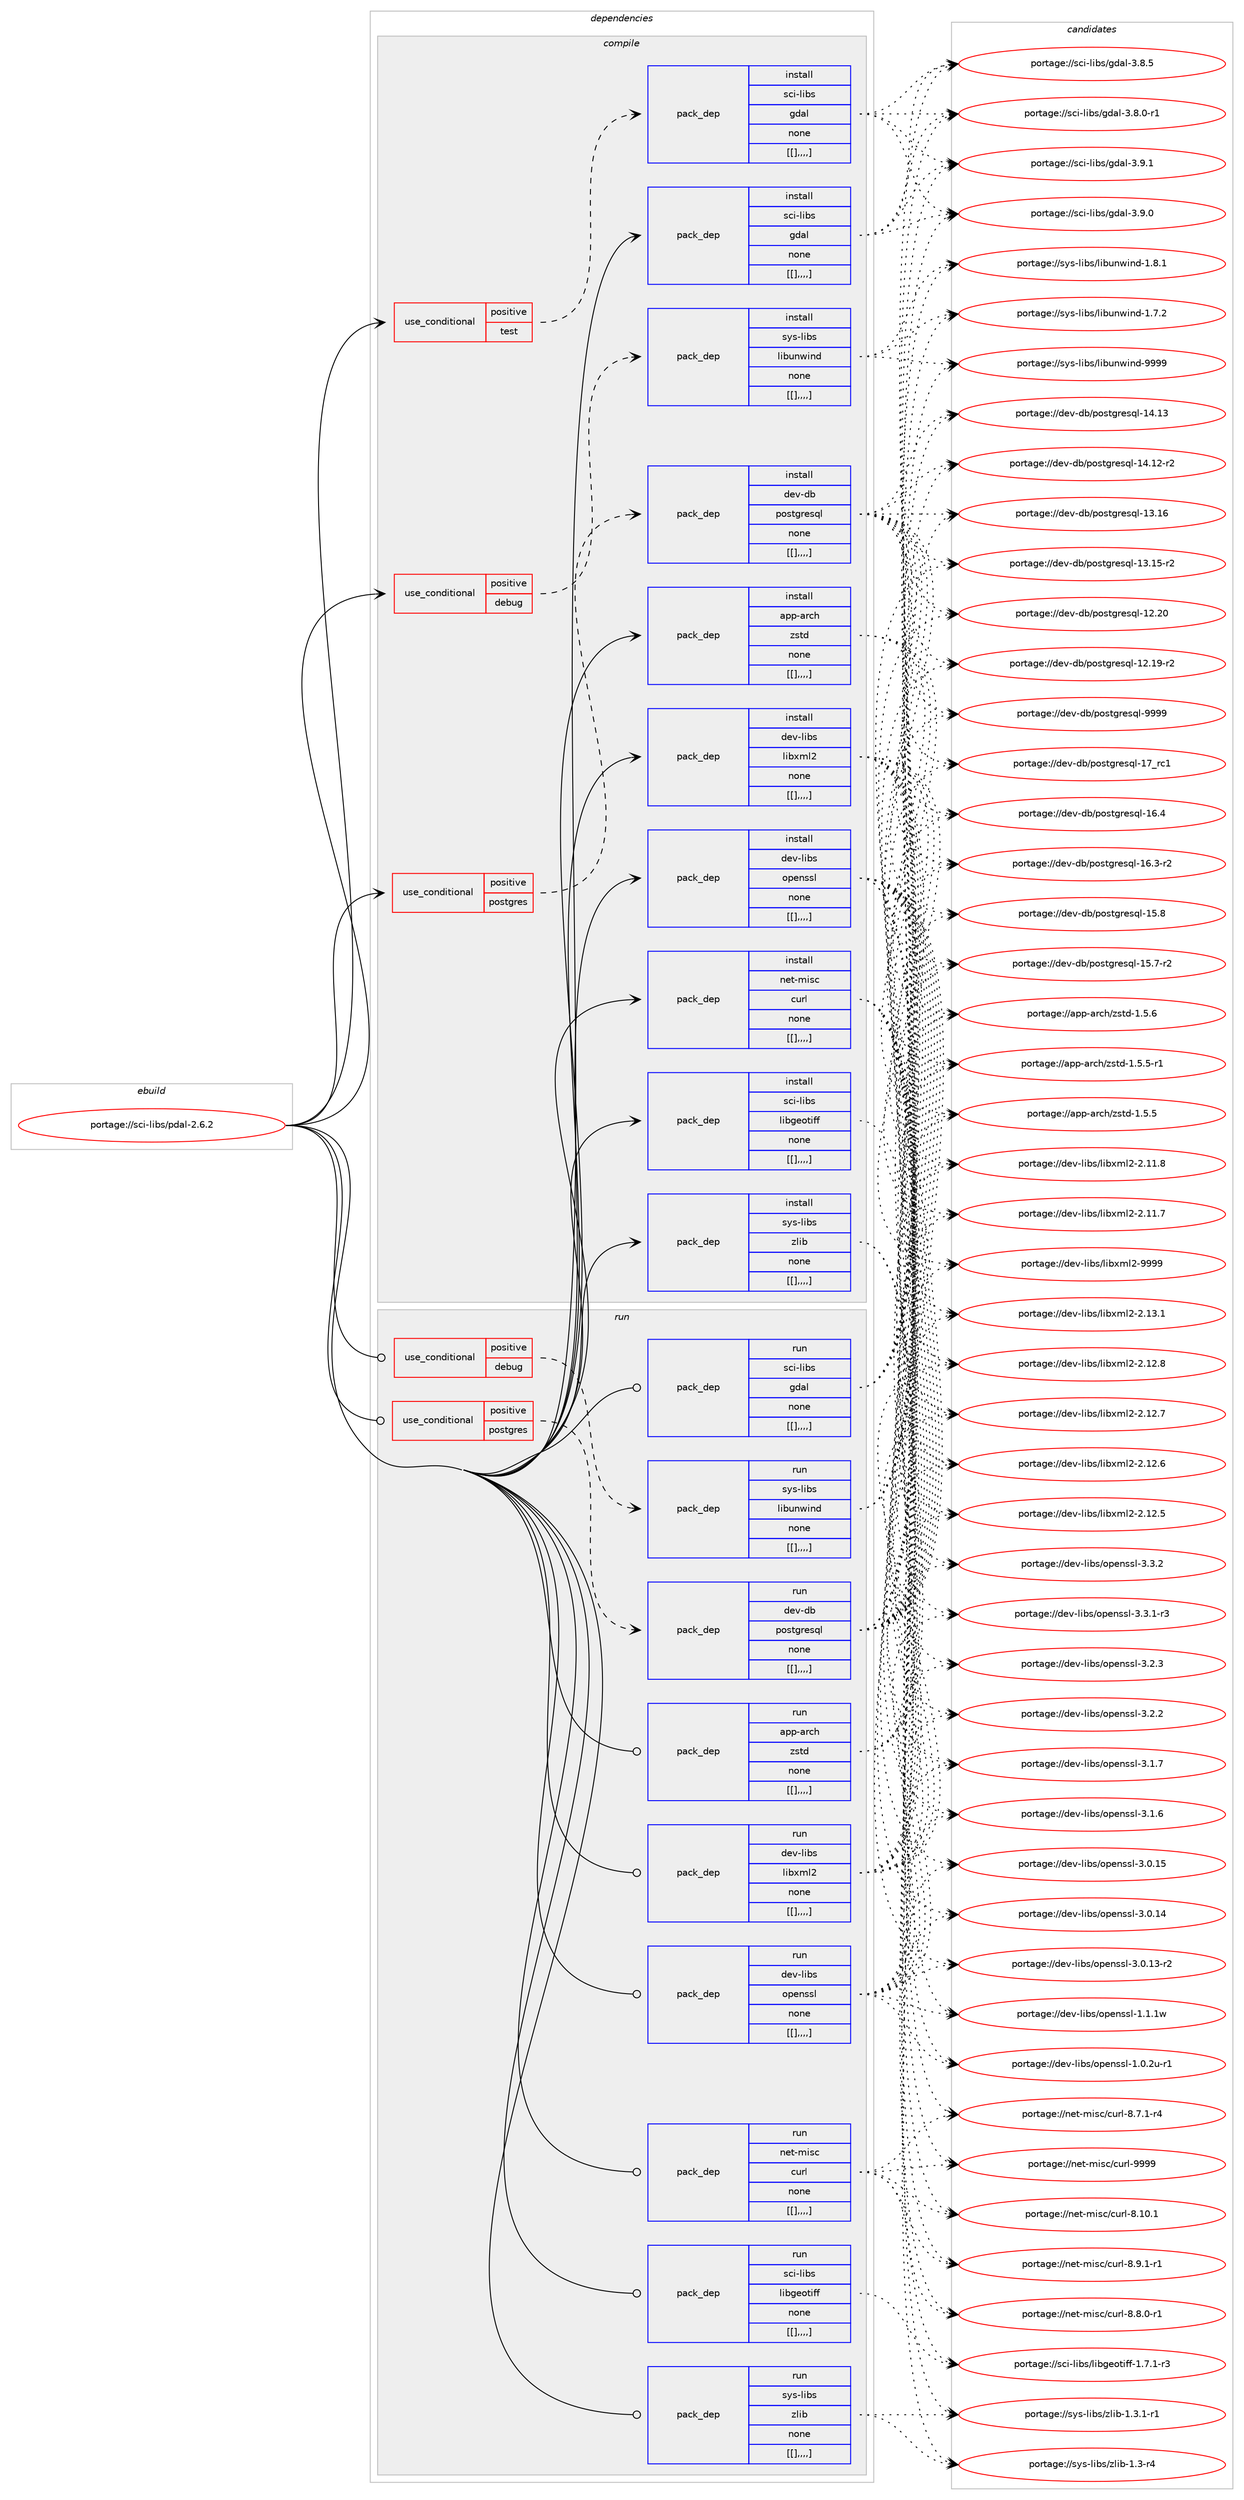 digraph prolog {

# *************
# Graph options
# *************

newrank=true;
concentrate=true;
compound=true;
graph [rankdir=LR,fontname=Helvetica,fontsize=10,ranksep=1.5];#, ranksep=2.5, nodesep=0.2];
edge  [arrowhead=vee];
node  [fontname=Helvetica,fontsize=10];

# **********
# The ebuild
# **********

subgraph cluster_leftcol {
color=gray;
label=<<i>ebuild</i>>;
id [label="portage://sci-libs/pdal-2.6.2", color=red, width=4, href="../sci-libs/pdal-2.6.2.svg"];
}

# ****************
# The dependencies
# ****************

subgraph cluster_midcol {
color=gray;
label=<<i>dependencies</i>>;
subgraph cluster_compile {
fillcolor="#eeeeee";
style=filled;
label=<<i>compile</i>>;
subgraph cond110925 {
dependency414690 [label=<<TABLE BORDER="0" CELLBORDER="1" CELLSPACING="0" CELLPADDING="4"><TR><TD ROWSPAN="3" CELLPADDING="10">use_conditional</TD></TR><TR><TD>positive</TD></TR><TR><TD>debug</TD></TR></TABLE>>, shape=none, color=red];
subgraph pack300872 {
dependency414691 [label=<<TABLE BORDER="0" CELLBORDER="1" CELLSPACING="0" CELLPADDING="4" WIDTH="220"><TR><TD ROWSPAN="6" CELLPADDING="30">pack_dep</TD></TR><TR><TD WIDTH="110">install</TD></TR><TR><TD>sys-libs</TD></TR><TR><TD>libunwind</TD></TR><TR><TD>none</TD></TR><TR><TD>[[],,,,]</TD></TR></TABLE>>, shape=none, color=blue];
}
dependency414690:e -> dependency414691:w [weight=20,style="dashed",arrowhead="vee"];
}
id:e -> dependency414690:w [weight=20,style="solid",arrowhead="vee"];
subgraph cond110926 {
dependency414692 [label=<<TABLE BORDER="0" CELLBORDER="1" CELLSPACING="0" CELLPADDING="4"><TR><TD ROWSPAN="3" CELLPADDING="10">use_conditional</TD></TR><TR><TD>positive</TD></TR><TR><TD>postgres</TD></TR></TABLE>>, shape=none, color=red];
subgraph pack300873 {
dependency414693 [label=<<TABLE BORDER="0" CELLBORDER="1" CELLSPACING="0" CELLPADDING="4" WIDTH="220"><TR><TD ROWSPAN="6" CELLPADDING="30">pack_dep</TD></TR><TR><TD WIDTH="110">install</TD></TR><TR><TD>dev-db</TD></TR><TR><TD>postgresql</TD></TR><TR><TD>none</TD></TR><TR><TD>[[],,,,]</TD></TR></TABLE>>, shape=none, color=blue];
}
dependency414692:e -> dependency414693:w [weight=20,style="dashed",arrowhead="vee"];
}
id:e -> dependency414692:w [weight=20,style="solid",arrowhead="vee"];
subgraph cond110927 {
dependency414694 [label=<<TABLE BORDER="0" CELLBORDER="1" CELLSPACING="0" CELLPADDING="4"><TR><TD ROWSPAN="3" CELLPADDING="10">use_conditional</TD></TR><TR><TD>positive</TD></TR><TR><TD>test</TD></TR></TABLE>>, shape=none, color=red];
subgraph pack300874 {
dependency414695 [label=<<TABLE BORDER="0" CELLBORDER="1" CELLSPACING="0" CELLPADDING="4" WIDTH="220"><TR><TD ROWSPAN="6" CELLPADDING="30">pack_dep</TD></TR><TR><TD WIDTH="110">install</TD></TR><TR><TD>sci-libs</TD></TR><TR><TD>gdal</TD></TR><TR><TD>none</TD></TR><TR><TD>[[],,,,]</TD></TR></TABLE>>, shape=none, color=blue];
}
dependency414694:e -> dependency414695:w [weight=20,style="dashed",arrowhead="vee"];
}
id:e -> dependency414694:w [weight=20,style="solid",arrowhead="vee"];
subgraph pack300875 {
dependency414696 [label=<<TABLE BORDER="0" CELLBORDER="1" CELLSPACING="0" CELLPADDING="4" WIDTH="220"><TR><TD ROWSPAN="6" CELLPADDING="30">pack_dep</TD></TR><TR><TD WIDTH="110">install</TD></TR><TR><TD>app-arch</TD></TR><TR><TD>zstd</TD></TR><TR><TD>none</TD></TR><TR><TD>[[],,,,]</TD></TR></TABLE>>, shape=none, color=blue];
}
id:e -> dependency414696:w [weight=20,style="solid",arrowhead="vee"];
subgraph pack300876 {
dependency414697 [label=<<TABLE BORDER="0" CELLBORDER="1" CELLSPACING="0" CELLPADDING="4" WIDTH="220"><TR><TD ROWSPAN="6" CELLPADDING="30">pack_dep</TD></TR><TR><TD WIDTH="110">install</TD></TR><TR><TD>dev-libs</TD></TR><TR><TD>libxml2</TD></TR><TR><TD>none</TD></TR><TR><TD>[[],,,,]</TD></TR></TABLE>>, shape=none, color=blue];
}
id:e -> dependency414697:w [weight=20,style="solid",arrowhead="vee"];
subgraph pack300877 {
dependency414698 [label=<<TABLE BORDER="0" CELLBORDER="1" CELLSPACING="0" CELLPADDING="4" WIDTH="220"><TR><TD ROWSPAN="6" CELLPADDING="30">pack_dep</TD></TR><TR><TD WIDTH="110">install</TD></TR><TR><TD>dev-libs</TD></TR><TR><TD>openssl</TD></TR><TR><TD>none</TD></TR><TR><TD>[[],,,,]</TD></TR></TABLE>>, shape=none, color=blue];
}
id:e -> dependency414698:w [weight=20,style="solid",arrowhead="vee"];
subgraph pack300878 {
dependency414699 [label=<<TABLE BORDER="0" CELLBORDER="1" CELLSPACING="0" CELLPADDING="4" WIDTH="220"><TR><TD ROWSPAN="6" CELLPADDING="30">pack_dep</TD></TR><TR><TD WIDTH="110">install</TD></TR><TR><TD>net-misc</TD></TR><TR><TD>curl</TD></TR><TR><TD>none</TD></TR><TR><TD>[[],,,,]</TD></TR></TABLE>>, shape=none, color=blue];
}
id:e -> dependency414699:w [weight=20,style="solid",arrowhead="vee"];
subgraph pack300879 {
dependency414700 [label=<<TABLE BORDER="0" CELLBORDER="1" CELLSPACING="0" CELLPADDING="4" WIDTH="220"><TR><TD ROWSPAN="6" CELLPADDING="30">pack_dep</TD></TR><TR><TD WIDTH="110">install</TD></TR><TR><TD>sci-libs</TD></TR><TR><TD>gdal</TD></TR><TR><TD>none</TD></TR><TR><TD>[[],,,,]</TD></TR></TABLE>>, shape=none, color=blue];
}
id:e -> dependency414700:w [weight=20,style="solid",arrowhead="vee"];
subgraph pack300880 {
dependency414701 [label=<<TABLE BORDER="0" CELLBORDER="1" CELLSPACING="0" CELLPADDING="4" WIDTH="220"><TR><TD ROWSPAN="6" CELLPADDING="30">pack_dep</TD></TR><TR><TD WIDTH="110">install</TD></TR><TR><TD>sci-libs</TD></TR><TR><TD>libgeotiff</TD></TR><TR><TD>none</TD></TR><TR><TD>[[],,,,]</TD></TR></TABLE>>, shape=none, color=blue];
}
id:e -> dependency414701:w [weight=20,style="solid",arrowhead="vee"];
subgraph pack300881 {
dependency414702 [label=<<TABLE BORDER="0" CELLBORDER="1" CELLSPACING="0" CELLPADDING="4" WIDTH="220"><TR><TD ROWSPAN="6" CELLPADDING="30">pack_dep</TD></TR><TR><TD WIDTH="110">install</TD></TR><TR><TD>sys-libs</TD></TR><TR><TD>zlib</TD></TR><TR><TD>none</TD></TR><TR><TD>[[],,,,]</TD></TR></TABLE>>, shape=none, color=blue];
}
id:e -> dependency414702:w [weight=20,style="solid",arrowhead="vee"];
}
subgraph cluster_compileandrun {
fillcolor="#eeeeee";
style=filled;
label=<<i>compile and run</i>>;
}
subgraph cluster_run {
fillcolor="#eeeeee";
style=filled;
label=<<i>run</i>>;
subgraph cond110928 {
dependency414703 [label=<<TABLE BORDER="0" CELLBORDER="1" CELLSPACING="0" CELLPADDING="4"><TR><TD ROWSPAN="3" CELLPADDING="10">use_conditional</TD></TR><TR><TD>positive</TD></TR><TR><TD>debug</TD></TR></TABLE>>, shape=none, color=red];
subgraph pack300882 {
dependency414704 [label=<<TABLE BORDER="0" CELLBORDER="1" CELLSPACING="0" CELLPADDING="4" WIDTH="220"><TR><TD ROWSPAN="6" CELLPADDING="30">pack_dep</TD></TR><TR><TD WIDTH="110">run</TD></TR><TR><TD>sys-libs</TD></TR><TR><TD>libunwind</TD></TR><TR><TD>none</TD></TR><TR><TD>[[],,,,]</TD></TR></TABLE>>, shape=none, color=blue];
}
dependency414703:e -> dependency414704:w [weight=20,style="dashed",arrowhead="vee"];
}
id:e -> dependency414703:w [weight=20,style="solid",arrowhead="odot"];
subgraph cond110929 {
dependency414705 [label=<<TABLE BORDER="0" CELLBORDER="1" CELLSPACING="0" CELLPADDING="4"><TR><TD ROWSPAN="3" CELLPADDING="10">use_conditional</TD></TR><TR><TD>positive</TD></TR><TR><TD>postgres</TD></TR></TABLE>>, shape=none, color=red];
subgraph pack300883 {
dependency414706 [label=<<TABLE BORDER="0" CELLBORDER="1" CELLSPACING="0" CELLPADDING="4" WIDTH="220"><TR><TD ROWSPAN="6" CELLPADDING="30">pack_dep</TD></TR><TR><TD WIDTH="110">run</TD></TR><TR><TD>dev-db</TD></TR><TR><TD>postgresql</TD></TR><TR><TD>none</TD></TR><TR><TD>[[],,,,]</TD></TR></TABLE>>, shape=none, color=blue];
}
dependency414705:e -> dependency414706:w [weight=20,style="dashed",arrowhead="vee"];
}
id:e -> dependency414705:w [weight=20,style="solid",arrowhead="odot"];
subgraph pack300884 {
dependency414707 [label=<<TABLE BORDER="0" CELLBORDER="1" CELLSPACING="0" CELLPADDING="4" WIDTH="220"><TR><TD ROWSPAN="6" CELLPADDING="30">pack_dep</TD></TR><TR><TD WIDTH="110">run</TD></TR><TR><TD>app-arch</TD></TR><TR><TD>zstd</TD></TR><TR><TD>none</TD></TR><TR><TD>[[],,,,]</TD></TR></TABLE>>, shape=none, color=blue];
}
id:e -> dependency414707:w [weight=20,style="solid",arrowhead="odot"];
subgraph pack300885 {
dependency414708 [label=<<TABLE BORDER="0" CELLBORDER="1" CELLSPACING="0" CELLPADDING="4" WIDTH="220"><TR><TD ROWSPAN="6" CELLPADDING="30">pack_dep</TD></TR><TR><TD WIDTH="110">run</TD></TR><TR><TD>dev-libs</TD></TR><TR><TD>libxml2</TD></TR><TR><TD>none</TD></TR><TR><TD>[[],,,,]</TD></TR></TABLE>>, shape=none, color=blue];
}
id:e -> dependency414708:w [weight=20,style="solid",arrowhead="odot"];
subgraph pack300886 {
dependency414709 [label=<<TABLE BORDER="0" CELLBORDER="1" CELLSPACING="0" CELLPADDING="4" WIDTH="220"><TR><TD ROWSPAN="6" CELLPADDING="30">pack_dep</TD></TR><TR><TD WIDTH="110">run</TD></TR><TR><TD>dev-libs</TD></TR><TR><TD>openssl</TD></TR><TR><TD>none</TD></TR><TR><TD>[[],,,,]</TD></TR></TABLE>>, shape=none, color=blue];
}
id:e -> dependency414709:w [weight=20,style="solid",arrowhead="odot"];
subgraph pack300887 {
dependency414710 [label=<<TABLE BORDER="0" CELLBORDER="1" CELLSPACING="0" CELLPADDING="4" WIDTH="220"><TR><TD ROWSPAN="6" CELLPADDING="30">pack_dep</TD></TR><TR><TD WIDTH="110">run</TD></TR><TR><TD>net-misc</TD></TR><TR><TD>curl</TD></TR><TR><TD>none</TD></TR><TR><TD>[[],,,,]</TD></TR></TABLE>>, shape=none, color=blue];
}
id:e -> dependency414710:w [weight=20,style="solid",arrowhead="odot"];
subgraph pack300888 {
dependency414711 [label=<<TABLE BORDER="0" CELLBORDER="1" CELLSPACING="0" CELLPADDING="4" WIDTH="220"><TR><TD ROWSPAN="6" CELLPADDING="30">pack_dep</TD></TR><TR><TD WIDTH="110">run</TD></TR><TR><TD>sci-libs</TD></TR><TR><TD>gdal</TD></TR><TR><TD>none</TD></TR><TR><TD>[[],,,,]</TD></TR></TABLE>>, shape=none, color=blue];
}
id:e -> dependency414711:w [weight=20,style="solid",arrowhead="odot"];
subgraph pack300889 {
dependency414712 [label=<<TABLE BORDER="0" CELLBORDER="1" CELLSPACING="0" CELLPADDING="4" WIDTH="220"><TR><TD ROWSPAN="6" CELLPADDING="30">pack_dep</TD></TR><TR><TD WIDTH="110">run</TD></TR><TR><TD>sci-libs</TD></TR><TR><TD>libgeotiff</TD></TR><TR><TD>none</TD></TR><TR><TD>[[],,,,]</TD></TR></TABLE>>, shape=none, color=blue];
}
id:e -> dependency414712:w [weight=20,style="solid",arrowhead="odot"];
subgraph pack300890 {
dependency414713 [label=<<TABLE BORDER="0" CELLBORDER="1" CELLSPACING="0" CELLPADDING="4" WIDTH="220"><TR><TD ROWSPAN="6" CELLPADDING="30">pack_dep</TD></TR><TR><TD WIDTH="110">run</TD></TR><TR><TD>sys-libs</TD></TR><TR><TD>zlib</TD></TR><TR><TD>none</TD></TR><TR><TD>[[],,,,]</TD></TR></TABLE>>, shape=none, color=blue];
}
id:e -> dependency414713:w [weight=20,style="solid",arrowhead="odot"];
}
}

# **************
# The candidates
# **************

subgraph cluster_choices {
rank=same;
color=gray;
label=<<i>candidates</i>>;

subgraph choice300872 {
color=black;
nodesep=1;
choice115121115451081059811547108105981171101191051101004557575757 [label="portage://sys-libs/libunwind-9999", color=red, width=4,href="../sys-libs/libunwind-9999.svg"];
choice11512111545108105981154710810598117110119105110100454946564649 [label="portage://sys-libs/libunwind-1.8.1", color=red, width=4,href="../sys-libs/libunwind-1.8.1.svg"];
choice11512111545108105981154710810598117110119105110100454946554650 [label="portage://sys-libs/libunwind-1.7.2", color=red, width=4,href="../sys-libs/libunwind-1.7.2.svg"];
dependency414691:e -> choice115121115451081059811547108105981171101191051101004557575757:w [style=dotted,weight="100"];
dependency414691:e -> choice11512111545108105981154710810598117110119105110100454946564649:w [style=dotted,weight="100"];
dependency414691:e -> choice11512111545108105981154710810598117110119105110100454946554650:w [style=dotted,weight="100"];
}
subgraph choice300873 {
color=black;
nodesep=1;
choice1001011184510098471121111151161031141011151131084557575757 [label="portage://dev-db/postgresql-9999", color=red, width=4,href="../dev-db/postgresql-9999.svg"];
choice100101118451009847112111115116103114101115113108454955951149949 [label="portage://dev-db/postgresql-17_rc1", color=red, width=4,href="../dev-db/postgresql-17_rc1.svg"];
choice1001011184510098471121111151161031141011151131084549544652 [label="portage://dev-db/postgresql-16.4", color=red, width=4,href="../dev-db/postgresql-16.4.svg"];
choice10010111845100984711211111511610311410111511310845495446514511450 [label="portage://dev-db/postgresql-16.3-r2", color=red, width=4,href="../dev-db/postgresql-16.3-r2.svg"];
choice1001011184510098471121111151161031141011151131084549534656 [label="portage://dev-db/postgresql-15.8", color=red, width=4,href="../dev-db/postgresql-15.8.svg"];
choice10010111845100984711211111511610311410111511310845495346554511450 [label="portage://dev-db/postgresql-15.7-r2", color=red, width=4,href="../dev-db/postgresql-15.7-r2.svg"];
choice100101118451009847112111115116103114101115113108454952464951 [label="portage://dev-db/postgresql-14.13", color=red, width=4,href="../dev-db/postgresql-14.13.svg"];
choice1001011184510098471121111151161031141011151131084549524649504511450 [label="portage://dev-db/postgresql-14.12-r2", color=red, width=4,href="../dev-db/postgresql-14.12-r2.svg"];
choice100101118451009847112111115116103114101115113108454951464954 [label="portage://dev-db/postgresql-13.16", color=red, width=4,href="../dev-db/postgresql-13.16.svg"];
choice1001011184510098471121111151161031141011151131084549514649534511450 [label="portage://dev-db/postgresql-13.15-r2", color=red, width=4,href="../dev-db/postgresql-13.15-r2.svg"];
choice100101118451009847112111115116103114101115113108454950465048 [label="portage://dev-db/postgresql-12.20", color=red, width=4,href="../dev-db/postgresql-12.20.svg"];
choice1001011184510098471121111151161031141011151131084549504649574511450 [label="portage://dev-db/postgresql-12.19-r2", color=red, width=4,href="../dev-db/postgresql-12.19-r2.svg"];
dependency414693:e -> choice1001011184510098471121111151161031141011151131084557575757:w [style=dotted,weight="100"];
dependency414693:e -> choice100101118451009847112111115116103114101115113108454955951149949:w [style=dotted,weight="100"];
dependency414693:e -> choice1001011184510098471121111151161031141011151131084549544652:w [style=dotted,weight="100"];
dependency414693:e -> choice10010111845100984711211111511610311410111511310845495446514511450:w [style=dotted,weight="100"];
dependency414693:e -> choice1001011184510098471121111151161031141011151131084549534656:w [style=dotted,weight="100"];
dependency414693:e -> choice10010111845100984711211111511610311410111511310845495346554511450:w [style=dotted,weight="100"];
dependency414693:e -> choice100101118451009847112111115116103114101115113108454952464951:w [style=dotted,weight="100"];
dependency414693:e -> choice1001011184510098471121111151161031141011151131084549524649504511450:w [style=dotted,weight="100"];
dependency414693:e -> choice100101118451009847112111115116103114101115113108454951464954:w [style=dotted,weight="100"];
dependency414693:e -> choice1001011184510098471121111151161031141011151131084549514649534511450:w [style=dotted,weight="100"];
dependency414693:e -> choice100101118451009847112111115116103114101115113108454950465048:w [style=dotted,weight="100"];
dependency414693:e -> choice1001011184510098471121111151161031141011151131084549504649574511450:w [style=dotted,weight="100"];
}
subgraph choice300874 {
color=black;
nodesep=1;
choice1159910545108105981154710310097108455146574649 [label="portage://sci-libs/gdal-3.9.1", color=red, width=4,href="../sci-libs/gdal-3.9.1.svg"];
choice1159910545108105981154710310097108455146574648 [label="portage://sci-libs/gdal-3.9.0", color=red, width=4,href="../sci-libs/gdal-3.9.0.svg"];
choice1159910545108105981154710310097108455146564653 [label="portage://sci-libs/gdal-3.8.5", color=red, width=4,href="../sci-libs/gdal-3.8.5.svg"];
choice11599105451081059811547103100971084551465646484511449 [label="portage://sci-libs/gdal-3.8.0-r1", color=red, width=4,href="../sci-libs/gdal-3.8.0-r1.svg"];
dependency414695:e -> choice1159910545108105981154710310097108455146574649:w [style=dotted,weight="100"];
dependency414695:e -> choice1159910545108105981154710310097108455146574648:w [style=dotted,weight="100"];
dependency414695:e -> choice1159910545108105981154710310097108455146564653:w [style=dotted,weight="100"];
dependency414695:e -> choice11599105451081059811547103100971084551465646484511449:w [style=dotted,weight="100"];
}
subgraph choice300875 {
color=black;
nodesep=1;
choice9711211245971149910447122115116100454946534654 [label="portage://app-arch/zstd-1.5.6", color=red, width=4,href="../app-arch/zstd-1.5.6.svg"];
choice97112112459711499104471221151161004549465346534511449 [label="portage://app-arch/zstd-1.5.5-r1", color=red, width=4,href="../app-arch/zstd-1.5.5-r1.svg"];
choice9711211245971149910447122115116100454946534653 [label="portage://app-arch/zstd-1.5.5", color=red, width=4,href="../app-arch/zstd-1.5.5.svg"];
dependency414696:e -> choice9711211245971149910447122115116100454946534654:w [style=dotted,weight="100"];
dependency414696:e -> choice97112112459711499104471221151161004549465346534511449:w [style=dotted,weight="100"];
dependency414696:e -> choice9711211245971149910447122115116100454946534653:w [style=dotted,weight="100"];
}
subgraph choice300876 {
color=black;
nodesep=1;
choice10010111845108105981154710810598120109108504557575757 [label="portage://dev-libs/libxml2-9999", color=red, width=4,href="../dev-libs/libxml2-9999.svg"];
choice100101118451081059811547108105981201091085045504649514649 [label="portage://dev-libs/libxml2-2.13.1", color=red, width=4,href="../dev-libs/libxml2-2.13.1.svg"];
choice100101118451081059811547108105981201091085045504649504656 [label="portage://dev-libs/libxml2-2.12.8", color=red, width=4,href="../dev-libs/libxml2-2.12.8.svg"];
choice100101118451081059811547108105981201091085045504649504655 [label="portage://dev-libs/libxml2-2.12.7", color=red, width=4,href="../dev-libs/libxml2-2.12.7.svg"];
choice100101118451081059811547108105981201091085045504649504654 [label="portage://dev-libs/libxml2-2.12.6", color=red, width=4,href="../dev-libs/libxml2-2.12.6.svg"];
choice100101118451081059811547108105981201091085045504649504653 [label="portage://dev-libs/libxml2-2.12.5", color=red, width=4,href="../dev-libs/libxml2-2.12.5.svg"];
choice100101118451081059811547108105981201091085045504649494656 [label="portage://dev-libs/libxml2-2.11.8", color=red, width=4,href="../dev-libs/libxml2-2.11.8.svg"];
choice100101118451081059811547108105981201091085045504649494655 [label="portage://dev-libs/libxml2-2.11.7", color=red, width=4,href="../dev-libs/libxml2-2.11.7.svg"];
dependency414697:e -> choice10010111845108105981154710810598120109108504557575757:w [style=dotted,weight="100"];
dependency414697:e -> choice100101118451081059811547108105981201091085045504649514649:w [style=dotted,weight="100"];
dependency414697:e -> choice100101118451081059811547108105981201091085045504649504656:w [style=dotted,weight="100"];
dependency414697:e -> choice100101118451081059811547108105981201091085045504649504655:w [style=dotted,weight="100"];
dependency414697:e -> choice100101118451081059811547108105981201091085045504649504654:w [style=dotted,weight="100"];
dependency414697:e -> choice100101118451081059811547108105981201091085045504649504653:w [style=dotted,weight="100"];
dependency414697:e -> choice100101118451081059811547108105981201091085045504649494656:w [style=dotted,weight="100"];
dependency414697:e -> choice100101118451081059811547108105981201091085045504649494655:w [style=dotted,weight="100"];
}
subgraph choice300877 {
color=black;
nodesep=1;
choice100101118451081059811547111112101110115115108455146514650 [label="portage://dev-libs/openssl-3.3.2", color=red, width=4,href="../dev-libs/openssl-3.3.2.svg"];
choice1001011184510810598115471111121011101151151084551465146494511451 [label="portage://dev-libs/openssl-3.3.1-r3", color=red, width=4,href="../dev-libs/openssl-3.3.1-r3.svg"];
choice100101118451081059811547111112101110115115108455146504651 [label="portage://dev-libs/openssl-3.2.3", color=red, width=4,href="../dev-libs/openssl-3.2.3.svg"];
choice100101118451081059811547111112101110115115108455146504650 [label="portage://dev-libs/openssl-3.2.2", color=red, width=4,href="../dev-libs/openssl-3.2.2.svg"];
choice100101118451081059811547111112101110115115108455146494655 [label="portage://dev-libs/openssl-3.1.7", color=red, width=4,href="../dev-libs/openssl-3.1.7.svg"];
choice100101118451081059811547111112101110115115108455146494654 [label="portage://dev-libs/openssl-3.1.6", color=red, width=4,href="../dev-libs/openssl-3.1.6.svg"];
choice10010111845108105981154711111210111011511510845514648464953 [label="portage://dev-libs/openssl-3.0.15", color=red, width=4,href="../dev-libs/openssl-3.0.15.svg"];
choice10010111845108105981154711111210111011511510845514648464952 [label="portage://dev-libs/openssl-3.0.14", color=red, width=4,href="../dev-libs/openssl-3.0.14.svg"];
choice100101118451081059811547111112101110115115108455146484649514511450 [label="portage://dev-libs/openssl-3.0.13-r2", color=red, width=4,href="../dev-libs/openssl-3.0.13-r2.svg"];
choice100101118451081059811547111112101110115115108454946494649119 [label="portage://dev-libs/openssl-1.1.1w", color=red, width=4,href="../dev-libs/openssl-1.1.1w.svg"];
choice1001011184510810598115471111121011101151151084549464846501174511449 [label="portage://dev-libs/openssl-1.0.2u-r1", color=red, width=4,href="../dev-libs/openssl-1.0.2u-r1.svg"];
dependency414698:e -> choice100101118451081059811547111112101110115115108455146514650:w [style=dotted,weight="100"];
dependency414698:e -> choice1001011184510810598115471111121011101151151084551465146494511451:w [style=dotted,weight="100"];
dependency414698:e -> choice100101118451081059811547111112101110115115108455146504651:w [style=dotted,weight="100"];
dependency414698:e -> choice100101118451081059811547111112101110115115108455146504650:w [style=dotted,weight="100"];
dependency414698:e -> choice100101118451081059811547111112101110115115108455146494655:w [style=dotted,weight="100"];
dependency414698:e -> choice100101118451081059811547111112101110115115108455146494654:w [style=dotted,weight="100"];
dependency414698:e -> choice10010111845108105981154711111210111011511510845514648464953:w [style=dotted,weight="100"];
dependency414698:e -> choice10010111845108105981154711111210111011511510845514648464952:w [style=dotted,weight="100"];
dependency414698:e -> choice100101118451081059811547111112101110115115108455146484649514511450:w [style=dotted,weight="100"];
dependency414698:e -> choice100101118451081059811547111112101110115115108454946494649119:w [style=dotted,weight="100"];
dependency414698:e -> choice1001011184510810598115471111121011101151151084549464846501174511449:w [style=dotted,weight="100"];
}
subgraph choice300878 {
color=black;
nodesep=1;
choice110101116451091051159947991171141084557575757 [label="portage://net-misc/curl-9999", color=red, width=4,href="../net-misc/curl-9999.svg"];
choice1101011164510910511599479911711410845564649484649 [label="portage://net-misc/curl-8.10.1", color=red, width=4,href="../net-misc/curl-8.10.1.svg"];
choice110101116451091051159947991171141084556465746494511449 [label="portage://net-misc/curl-8.9.1-r1", color=red, width=4,href="../net-misc/curl-8.9.1-r1.svg"];
choice110101116451091051159947991171141084556465646484511449 [label="portage://net-misc/curl-8.8.0-r1", color=red, width=4,href="../net-misc/curl-8.8.0-r1.svg"];
choice110101116451091051159947991171141084556465546494511452 [label="portage://net-misc/curl-8.7.1-r4", color=red, width=4,href="../net-misc/curl-8.7.1-r4.svg"];
dependency414699:e -> choice110101116451091051159947991171141084557575757:w [style=dotted,weight="100"];
dependency414699:e -> choice1101011164510910511599479911711410845564649484649:w [style=dotted,weight="100"];
dependency414699:e -> choice110101116451091051159947991171141084556465746494511449:w [style=dotted,weight="100"];
dependency414699:e -> choice110101116451091051159947991171141084556465646484511449:w [style=dotted,weight="100"];
dependency414699:e -> choice110101116451091051159947991171141084556465546494511452:w [style=dotted,weight="100"];
}
subgraph choice300879 {
color=black;
nodesep=1;
choice1159910545108105981154710310097108455146574649 [label="portage://sci-libs/gdal-3.9.1", color=red, width=4,href="../sci-libs/gdal-3.9.1.svg"];
choice1159910545108105981154710310097108455146574648 [label="portage://sci-libs/gdal-3.9.0", color=red, width=4,href="../sci-libs/gdal-3.9.0.svg"];
choice1159910545108105981154710310097108455146564653 [label="portage://sci-libs/gdal-3.8.5", color=red, width=4,href="../sci-libs/gdal-3.8.5.svg"];
choice11599105451081059811547103100971084551465646484511449 [label="portage://sci-libs/gdal-3.8.0-r1", color=red, width=4,href="../sci-libs/gdal-3.8.0-r1.svg"];
dependency414700:e -> choice1159910545108105981154710310097108455146574649:w [style=dotted,weight="100"];
dependency414700:e -> choice1159910545108105981154710310097108455146574648:w [style=dotted,weight="100"];
dependency414700:e -> choice1159910545108105981154710310097108455146564653:w [style=dotted,weight="100"];
dependency414700:e -> choice11599105451081059811547103100971084551465646484511449:w [style=dotted,weight="100"];
}
subgraph choice300880 {
color=black;
nodesep=1;
choice11599105451081059811547108105981031011111161051021024549465546494511451 [label="portage://sci-libs/libgeotiff-1.7.1-r3", color=red, width=4,href="../sci-libs/libgeotiff-1.7.1-r3.svg"];
dependency414701:e -> choice11599105451081059811547108105981031011111161051021024549465546494511451:w [style=dotted,weight="100"];
}
subgraph choice300881 {
color=black;
nodesep=1;
choice115121115451081059811547122108105984549465146494511449 [label="portage://sys-libs/zlib-1.3.1-r1", color=red, width=4,href="../sys-libs/zlib-1.3.1-r1.svg"];
choice11512111545108105981154712210810598454946514511452 [label="portage://sys-libs/zlib-1.3-r4", color=red, width=4,href="../sys-libs/zlib-1.3-r4.svg"];
dependency414702:e -> choice115121115451081059811547122108105984549465146494511449:w [style=dotted,weight="100"];
dependency414702:e -> choice11512111545108105981154712210810598454946514511452:w [style=dotted,weight="100"];
}
subgraph choice300882 {
color=black;
nodesep=1;
choice115121115451081059811547108105981171101191051101004557575757 [label="portage://sys-libs/libunwind-9999", color=red, width=4,href="../sys-libs/libunwind-9999.svg"];
choice11512111545108105981154710810598117110119105110100454946564649 [label="portage://sys-libs/libunwind-1.8.1", color=red, width=4,href="../sys-libs/libunwind-1.8.1.svg"];
choice11512111545108105981154710810598117110119105110100454946554650 [label="portage://sys-libs/libunwind-1.7.2", color=red, width=4,href="../sys-libs/libunwind-1.7.2.svg"];
dependency414704:e -> choice115121115451081059811547108105981171101191051101004557575757:w [style=dotted,weight="100"];
dependency414704:e -> choice11512111545108105981154710810598117110119105110100454946564649:w [style=dotted,weight="100"];
dependency414704:e -> choice11512111545108105981154710810598117110119105110100454946554650:w [style=dotted,weight="100"];
}
subgraph choice300883 {
color=black;
nodesep=1;
choice1001011184510098471121111151161031141011151131084557575757 [label="portage://dev-db/postgresql-9999", color=red, width=4,href="../dev-db/postgresql-9999.svg"];
choice100101118451009847112111115116103114101115113108454955951149949 [label="portage://dev-db/postgresql-17_rc1", color=red, width=4,href="../dev-db/postgresql-17_rc1.svg"];
choice1001011184510098471121111151161031141011151131084549544652 [label="portage://dev-db/postgresql-16.4", color=red, width=4,href="../dev-db/postgresql-16.4.svg"];
choice10010111845100984711211111511610311410111511310845495446514511450 [label="portage://dev-db/postgresql-16.3-r2", color=red, width=4,href="../dev-db/postgresql-16.3-r2.svg"];
choice1001011184510098471121111151161031141011151131084549534656 [label="portage://dev-db/postgresql-15.8", color=red, width=4,href="../dev-db/postgresql-15.8.svg"];
choice10010111845100984711211111511610311410111511310845495346554511450 [label="portage://dev-db/postgresql-15.7-r2", color=red, width=4,href="../dev-db/postgresql-15.7-r2.svg"];
choice100101118451009847112111115116103114101115113108454952464951 [label="portage://dev-db/postgresql-14.13", color=red, width=4,href="../dev-db/postgresql-14.13.svg"];
choice1001011184510098471121111151161031141011151131084549524649504511450 [label="portage://dev-db/postgresql-14.12-r2", color=red, width=4,href="../dev-db/postgresql-14.12-r2.svg"];
choice100101118451009847112111115116103114101115113108454951464954 [label="portage://dev-db/postgresql-13.16", color=red, width=4,href="../dev-db/postgresql-13.16.svg"];
choice1001011184510098471121111151161031141011151131084549514649534511450 [label="portage://dev-db/postgresql-13.15-r2", color=red, width=4,href="../dev-db/postgresql-13.15-r2.svg"];
choice100101118451009847112111115116103114101115113108454950465048 [label="portage://dev-db/postgresql-12.20", color=red, width=4,href="../dev-db/postgresql-12.20.svg"];
choice1001011184510098471121111151161031141011151131084549504649574511450 [label="portage://dev-db/postgresql-12.19-r2", color=red, width=4,href="../dev-db/postgresql-12.19-r2.svg"];
dependency414706:e -> choice1001011184510098471121111151161031141011151131084557575757:w [style=dotted,weight="100"];
dependency414706:e -> choice100101118451009847112111115116103114101115113108454955951149949:w [style=dotted,weight="100"];
dependency414706:e -> choice1001011184510098471121111151161031141011151131084549544652:w [style=dotted,weight="100"];
dependency414706:e -> choice10010111845100984711211111511610311410111511310845495446514511450:w [style=dotted,weight="100"];
dependency414706:e -> choice1001011184510098471121111151161031141011151131084549534656:w [style=dotted,weight="100"];
dependency414706:e -> choice10010111845100984711211111511610311410111511310845495346554511450:w [style=dotted,weight="100"];
dependency414706:e -> choice100101118451009847112111115116103114101115113108454952464951:w [style=dotted,weight="100"];
dependency414706:e -> choice1001011184510098471121111151161031141011151131084549524649504511450:w [style=dotted,weight="100"];
dependency414706:e -> choice100101118451009847112111115116103114101115113108454951464954:w [style=dotted,weight="100"];
dependency414706:e -> choice1001011184510098471121111151161031141011151131084549514649534511450:w [style=dotted,weight="100"];
dependency414706:e -> choice100101118451009847112111115116103114101115113108454950465048:w [style=dotted,weight="100"];
dependency414706:e -> choice1001011184510098471121111151161031141011151131084549504649574511450:w [style=dotted,weight="100"];
}
subgraph choice300884 {
color=black;
nodesep=1;
choice9711211245971149910447122115116100454946534654 [label="portage://app-arch/zstd-1.5.6", color=red, width=4,href="../app-arch/zstd-1.5.6.svg"];
choice97112112459711499104471221151161004549465346534511449 [label="portage://app-arch/zstd-1.5.5-r1", color=red, width=4,href="../app-arch/zstd-1.5.5-r1.svg"];
choice9711211245971149910447122115116100454946534653 [label="portage://app-arch/zstd-1.5.5", color=red, width=4,href="../app-arch/zstd-1.5.5.svg"];
dependency414707:e -> choice9711211245971149910447122115116100454946534654:w [style=dotted,weight="100"];
dependency414707:e -> choice97112112459711499104471221151161004549465346534511449:w [style=dotted,weight="100"];
dependency414707:e -> choice9711211245971149910447122115116100454946534653:w [style=dotted,weight="100"];
}
subgraph choice300885 {
color=black;
nodesep=1;
choice10010111845108105981154710810598120109108504557575757 [label="portage://dev-libs/libxml2-9999", color=red, width=4,href="../dev-libs/libxml2-9999.svg"];
choice100101118451081059811547108105981201091085045504649514649 [label="portage://dev-libs/libxml2-2.13.1", color=red, width=4,href="../dev-libs/libxml2-2.13.1.svg"];
choice100101118451081059811547108105981201091085045504649504656 [label="portage://dev-libs/libxml2-2.12.8", color=red, width=4,href="../dev-libs/libxml2-2.12.8.svg"];
choice100101118451081059811547108105981201091085045504649504655 [label="portage://dev-libs/libxml2-2.12.7", color=red, width=4,href="../dev-libs/libxml2-2.12.7.svg"];
choice100101118451081059811547108105981201091085045504649504654 [label="portage://dev-libs/libxml2-2.12.6", color=red, width=4,href="../dev-libs/libxml2-2.12.6.svg"];
choice100101118451081059811547108105981201091085045504649504653 [label="portage://dev-libs/libxml2-2.12.5", color=red, width=4,href="../dev-libs/libxml2-2.12.5.svg"];
choice100101118451081059811547108105981201091085045504649494656 [label="portage://dev-libs/libxml2-2.11.8", color=red, width=4,href="../dev-libs/libxml2-2.11.8.svg"];
choice100101118451081059811547108105981201091085045504649494655 [label="portage://dev-libs/libxml2-2.11.7", color=red, width=4,href="../dev-libs/libxml2-2.11.7.svg"];
dependency414708:e -> choice10010111845108105981154710810598120109108504557575757:w [style=dotted,weight="100"];
dependency414708:e -> choice100101118451081059811547108105981201091085045504649514649:w [style=dotted,weight="100"];
dependency414708:e -> choice100101118451081059811547108105981201091085045504649504656:w [style=dotted,weight="100"];
dependency414708:e -> choice100101118451081059811547108105981201091085045504649504655:w [style=dotted,weight="100"];
dependency414708:e -> choice100101118451081059811547108105981201091085045504649504654:w [style=dotted,weight="100"];
dependency414708:e -> choice100101118451081059811547108105981201091085045504649504653:w [style=dotted,weight="100"];
dependency414708:e -> choice100101118451081059811547108105981201091085045504649494656:w [style=dotted,weight="100"];
dependency414708:e -> choice100101118451081059811547108105981201091085045504649494655:w [style=dotted,weight="100"];
}
subgraph choice300886 {
color=black;
nodesep=1;
choice100101118451081059811547111112101110115115108455146514650 [label="portage://dev-libs/openssl-3.3.2", color=red, width=4,href="../dev-libs/openssl-3.3.2.svg"];
choice1001011184510810598115471111121011101151151084551465146494511451 [label="portage://dev-libs/openssl-3.3.1-r3", color=red, width=4,href="../dev-libs/openssl-3.3.1-r3.svg"];
choice100101118451081059811547111112101110115115108455146504651 [label="portage://dev-libs/openssl-3.2.3", color=red, width=4,href="../dev-libs/openssl-3.2.3.svg"];
choice100101118451081059811547111112101110115115108455146504650 [label="portage://dev-libs/openssl-3.2.2", color=red, width=4,href="../dev-libs/openssl-3.2.2.svg"];
choice100101118451081059811547111112101110115115108455146494655 [label="portage://dev-libs/openssl-3.1.7", color=red, width=4,href="../dev-libs/openssl-3.1.7.svg"];
choice100101118451081059811547111112101110115115108455146494654 [label="portage://dev-libs/openssl-3.1.6", color=red, width=4,href="../dev-libs/openssl-3.1.6.svg"];
choice10010111845108105981154711111210111011511510845514648464953 [label="portage://dev-libs/openssl-3.0.15", color=red, width=4,href="../dev-libs/openssl-3.0.15.svg"];
choice10010111845108105981154711111210111011511510845514648464952 [label="portage://dev-libs/openssl-3.0.14", color=red, width=4,href="../dev-libs/openssl-3.0.14.svg"];
choice100101118451081059811547111112101110115115108455146484649514511450 [label="portage://dev-libs/openssl-3.0.13-r2", color=red, width=4,href="../dev-libs/openssl-3.0.13-r2.svg"];
choice100101118451081059811547111112101110115115108454946494649119 [label="portage://dev-libs/openssl-1.1.1w", color=red, width=4,href="../dev-libs/openssl-1.1.1w.svg"];
choice1001011184510810598115471111121011101151151084549464846501174511449 [label="portage://dev-libs/openssl-1.0.2u-r1", color=red, width=4,href="../dev-libs/openssl-1.0.2u-r1.svg"];
dependency414709:e -> choice100101118451081059811547111112101110115115108455146514650:w [style=dotted,weight="100"];
dependency414709:e -> choice1001011184510810598115471111121011101151151084551465146494511451:w [style=dotted,weight="100"];
dependency414709:e -> choice100101118451081059811547111112101110115115108455146504651:w [style=dotted,weight="100"];
dependency414709:e -> choice100101118451081059811547111112101110115115108455146504650:w [style=dotted,weight="100"];
dependency414709:e -> choice100101118451081059811547111112101110115115108455146494655:w [style=dotted,weight="100"];
dependency414709:e -> choice100101118451081059811547111112101110115115108455146494654:w [style=dotted,weight="100"];
dependency414709:e -> choice10010111845108105981154711111210111011511510845514648464953:w [style=dotted,weight="100"];
dependency414709:e -> choice10010111845108105981154711111210111011511510845514648464952:w [style=dotted,weight="100"];
dependency414709:e -> choice100101118451081059811547111112101110115115108455146484649514511450:w [style=dotted,weight="100"];
dependency414709:e -> choice100101118451081059811547111112101110115115108454946494649119:w [style=dotted,weight="100"];
dependency414709:e -> choice1001011184510810598115471111121011101151151084549464846501174511449:w [style=dotted,weight="100"];
}
subgraph choice300887 {
color=black;
nodesep=1;
choice110101116451091051159947991171141084557575757 [label="portage://net-misc/curl-9999", color=red, width=4,href="../net-misc/curl-9999.svg"];
choice1101011164510910511599479911711410845564649484649 [label="portage://net-misc/curl-8.10.1", color=red, width=4,href="../net-misc/curl-8.10.1.svg"];
choice110101116451091051159947991171141084556465746494511449 [label="portage://net-misc/curl-8.9.1-r1", color=red, width=4,href="../net-misc/curl-8.9.1-r1.svg"];
choice110101116451091051159947991171141084556465646484511449 [label="portage://net-misc/curl-8.8.0-r1", color=red, width=4,href="../net-misc/curl-8.8.0-r1.svg"];
choice110101116451091051159947991171141084556465546494511452 [label="portage://net-misc/curl-8.7.1-r4", color=red, width=4,href="../net-misc/curl-8.7.1-r4.svg"];
dependency414710:e -> choice110101116451091051159947991171141084557575757:w [style=dotted,weight="100"];
dependency414710:e -> choice1101011164510910511599479911711410845564649484649:w [style=dotted,weight="100"];
dependency414710:e -> choice110101116451091051159947991171141084556465746494511449:w [style=dotted,weight="100"];
dependency414710:e -> choice110101116451091051159947991171141084556465646484511449:w [style=dotted,weight="100"];
dependency414710:e -> choice110101116451091051159947991171141084556465546494511452:w [style=dotted,weight="100"];
}
subgraph choice300888 {
color=black;
nodesep=1;
choice1159910545108105981154710310097108455146574649 [label="portage://sci-libs/gdal-3.9.1", color=red, width=4,href="../sci-libs/gdal-3.9.1.svg"];
choice1159910545108105981154710310097108455146574648 [label="portage://sci-libs/gdal-3.9.0", color=red, width=4,href="../sci-libs/gdal-3.9.0.svg"];
choice1159910545108105981154710310097108455146564653 [label="portage://sci-libs/gdal-3.8.5", color=red, width=4,href="../sci-libs/gdal-3.8.5.svg"];
choice11599105451081059811547103100971084551465646484511449 [label="portage://sci-libs/gdal-3.8.0-r1", color=red, width=4,href="../sci-libs/gdal-3.8.0-r1.svg"];
dependency414711:e -> choice1159910545108105981154710310097108455146574649:w [style=dotted,weight="100"];
dependency414711:e -> choice1159910545108105981154710310097108455146574648:w [style=dotted,weight="100"];
dependency414711:e -> choice1159910545108105981154710310097108455146564653:w [style=dotted,weight="100"];
dependency414711:e -> choice11599105451081059811547103100971084551465646484511449:w [style=dotted,weight="100"];
}
subgraph choice300889 {
color=black;
nodesep=1;
choice11599105451081059811547108105981031011111161051021024549465546494511451 [label="portage://sci-libs/libgeotiff-1.7.1-r3", color=red, width=4,href="../sci-libs/libgeotiff-1.7.1-r3.svg"];
dependency414712:e -> choice11599105451081059811547108105981031011111161051021024549465546494511451:w [style=dotted,weight="100"];
}
subgraph choice300890 {
color=black;
nodesep=1;
choice115121115451081059811547122108105984549465146494511449 [label="portage://sys-libs/zlib-1.3.1-r1", color=red, width=4,href="../sys-libs/zlib-1.3.1-r1.svg"];
choice11512111545108105981154712210810598454946514511452 [label="portage://sys-libs/zlib-1.3-r4", color=red, width=4,href="../sys-libs/zlib-1.3-r4.svg"];
dependency414713:e -> choice115121115451081059811547122108105984549465146494511449:w [style=dotted,weight="100"];
dependency414713:e -> choice11512111545108105981154712210810598454946514511452:w [style=dotted,weight="100"];
}
}

}
